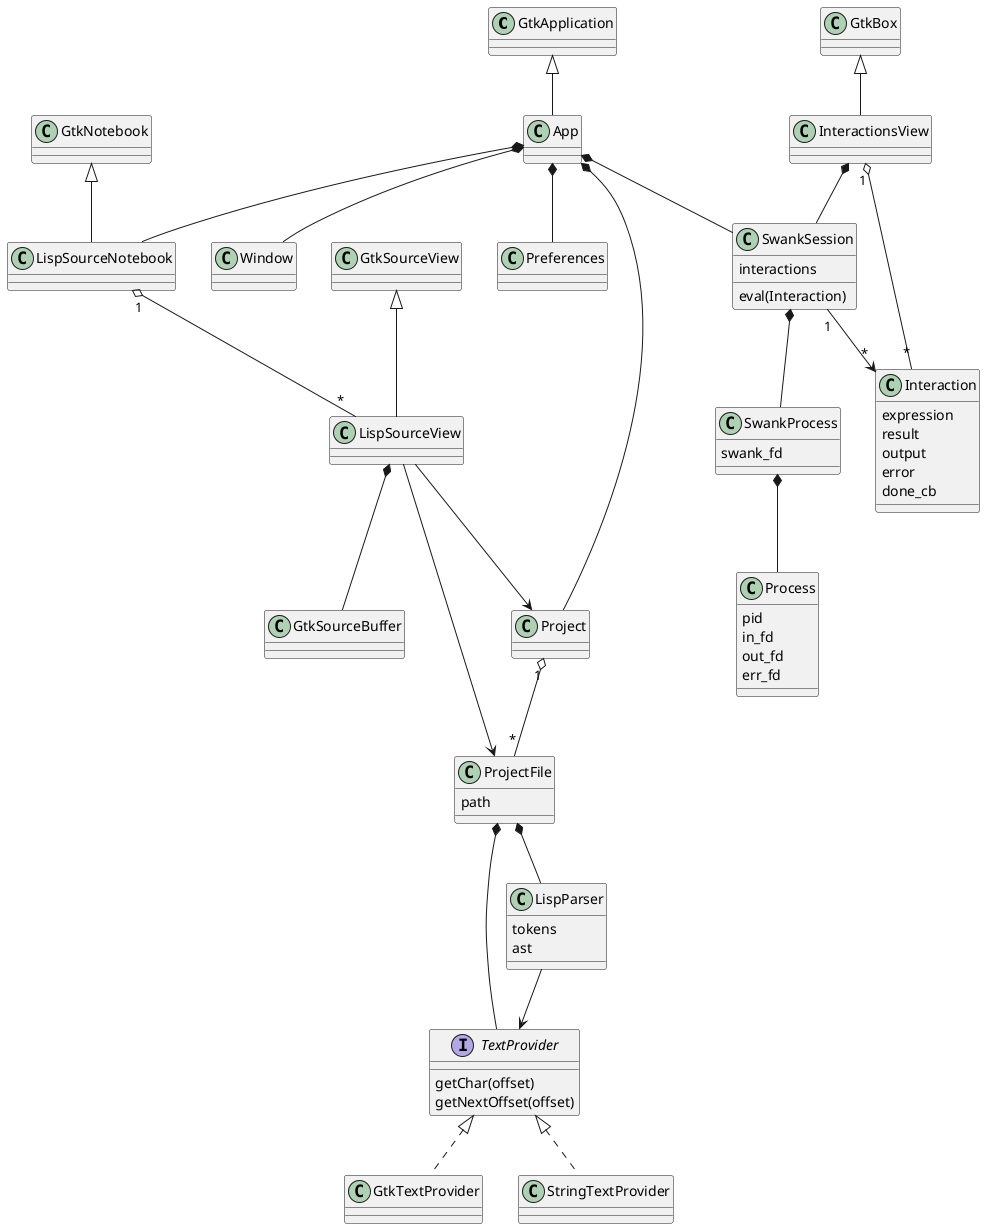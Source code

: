 @startuml

GtkApplication <|-- App
App *-- Project
App *-- SwankSession
App *-- Window
App *-- LispSourceNotebook
App *-- Preferences

GtkSourceView <|-- LispSourceView
LispSourceView *-- GtkSourceBuffer
LispSourceView --> Project
LispSourceView --> ProjectFile
GtkNotebook <|-- LispSourceNotebook
LispSourceNotebook "1" o-- "*" LispSourceView

Project "1" o-- "*" ProjectFile

ProjectFile *-- LispParser
ProjectFile *-- TextProvider
ProjectFile : path

GtkBox <|-- InteractionsView
InteractionsView "1" o-- "*" Interaction
InteractionsView *-- SwankSession
Interaction : expression
Interaction : result
Interaction : output
Interaction : error
Interaction : done_cb
SwankSession : eval(Interaction)
SwankSession : interactions
SwankSession "1" --> "*" Interaction
SwankSession *-- SwankProcess
SwankProcess *-- Process
SwankProcess : swank_fd

Process : pid
Process : in_fd
Process : out_fd
Process : err_fd

LispParser : tokens
LispParser : ast
LispParser --> TextProvider
interface TextProvider
TextProvider <|.. GtkTextProvider
TextProvider <|.. StringTextProvider
TextProvider : getChar(offset)
TextProvider : getNextOffset(offset)

@enduml

